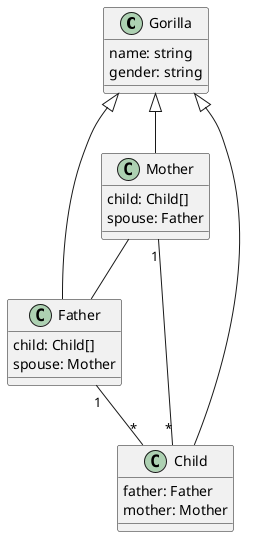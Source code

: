 @startuml domain model

class Gorilla {
    name: string
    gender: string
}

class Mother {
    child: Child[]
    spouse: Father
}

class Father {
    child: Child[]
    spouse: Mother
}

class Child {
    father: Father
    mother: Mother
}

Gorilla <|-- Mother
Gorilla <|-- Father
Gorilla <|-- Child

Mother "1" -- "*" Child
Father "1" -- "*" Child

Mother -- Father

@enduml